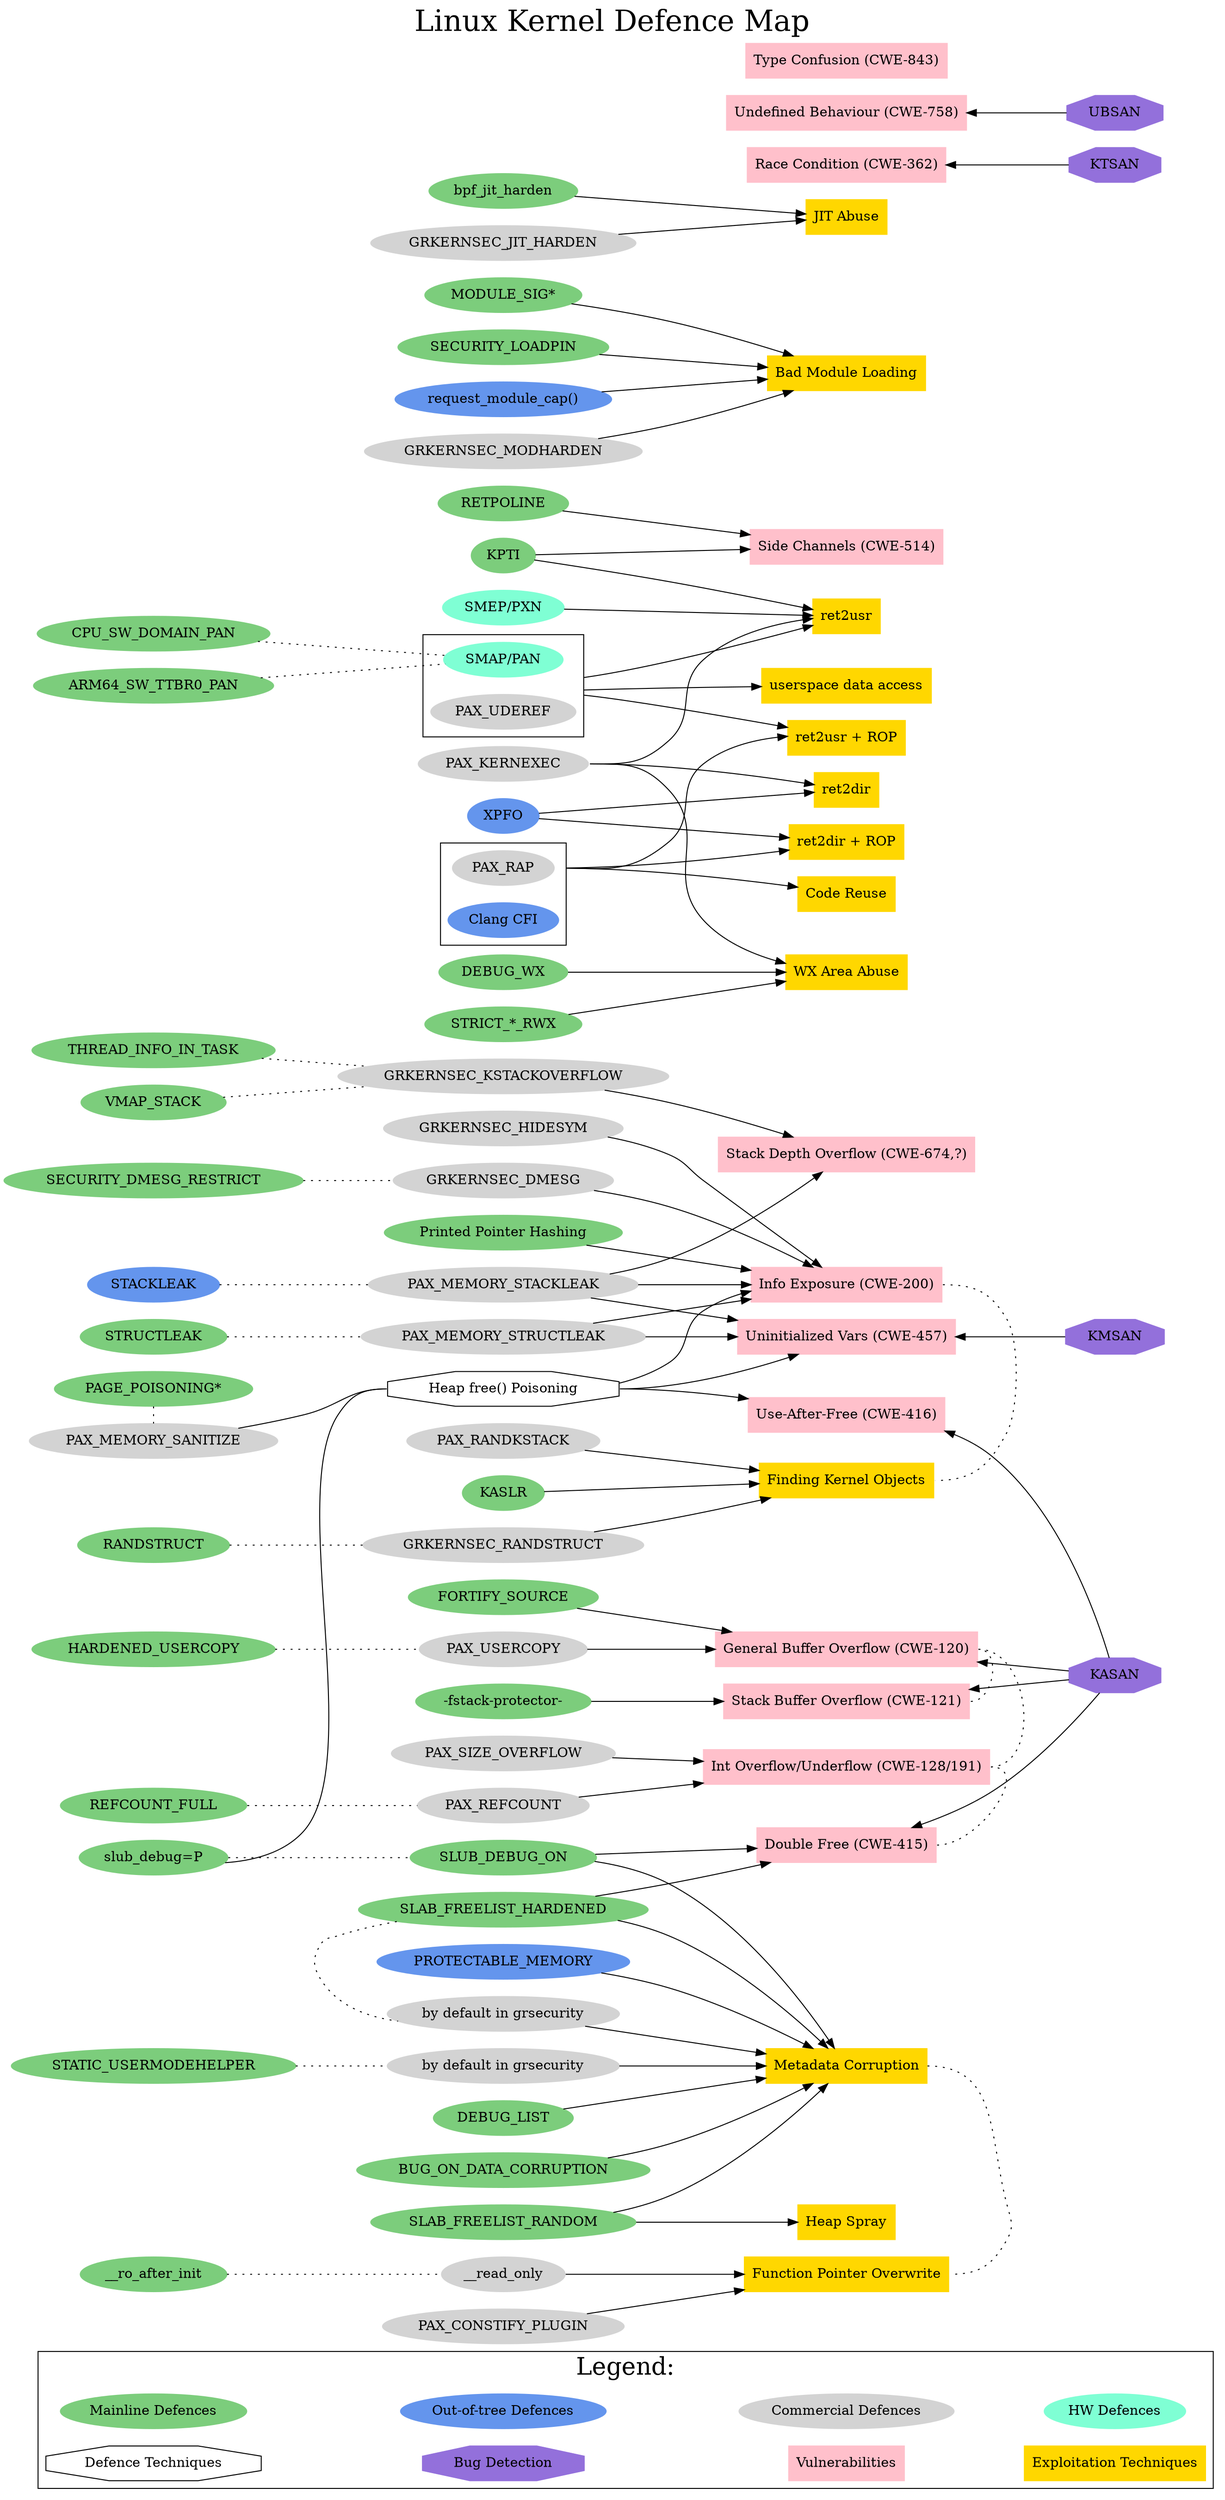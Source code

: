 //
// Linux Kernel Defence Map (for v4.16) shows the relations between:
//  - vulnerability classes / exploitation techniques,
//  - kernel defences,
//  - bug detection means.
//
// N.B. The node connections don't mean "full mitigation". These connections
// represent some kind of relation. So ideally, this map should help to navigate
// in documentation and Linux kernel sources.
//
// It is written in DOT language.
// How to generate png:
//    dot -Tpng linux-kernel-defence-map.dot -o linux-kernel-defence-map.png
//
// TODO:
//    - Attack surface reduction (like seccomp, LSM)
//
// References:
//
//  - The State of Kernel Self Protection by Kees Cook
//     https://outflux.net/slides/2018/lca/kspp.pdf
//
//  - grsecurity features
//     https://grsecurity.net/features.php
//
//  - Linux kernel security documentation:
//     https://www.kernel.org/doc/html/latest/security/self-protection.html
//
//  - Linux kernel mitigation checklist by Shawn C
//     https://github.com/hardenedlinux/grsecurity-101-tutorials/blob/master/kernel_mitigation.md
//

digraph {
  labelloc=top;
  fontsize=30;
  label="Linux Kernel Defence Map";
  compound=true;

  rankdir=LR;
  node [style=filled];

  subgraph cluster_legend {
    fontsize=25;
    label="Legend:";

    "Mainline Defences" [shape=oval, color=palegreen3];
    "Out-of-tree Defences" [shape=oval, color=cornflowerblue];
    "Commercial Defences" [shape=oval, color=lightgrey];
    "HW Defences" [shape=oval, color=aquamarine];
    "Defence Techniques" [shape=octagon, color=black, style=solid];
    "Bug Detection" [shape=octagon, color=mediumpurple];
    "Vulnerabilities" [shape=box, color=pink];
    "Exploitation Techniques" [shape=box, color=gold];
  }

  // For pretty legend layout:
  edge [arrowhead=none, style=invis];
  "Mainline Defences" -> "Out-of-tree Defences" -> "Commercial Defences" -> "HW Defences";
  "Defence Techniques" -> "Bug Detection" -> "Vulnerabilities" -> "Exploitation Techniques";


  // Defences
  {
    rank=same;

    // Defence Techniques
    node [shape=octagon, color=black, style=solid];
    "Heap free() Poisoning";

    // Mainline Defences
    node [shape=oval, color=palegreen3, style=filled];
    "-fstack-protector-";
    "FORTIFY_SOURCE";
    "DEBUG_LIST";
    "SLUB_DEBUG_ON";
    "SLAB_FREELIST_HARDENED";
    "KPTI";
    "SLAB_FREELIST_RANDOM";
    "Printed Pointer Hashing";
    "KASLR";
    "STRICT_*_RWX";
    "DEBUG_WX";
    "BUG_ON_DATA_CORRUPTION";
    "MODULE_SIG*";
    "SECURITY_LOADPIN";
    "RETPOLINE";
    "bpf_jit_harden";

    // Out-of-tree Defences
    node [shape=oval, color=cornflowerblue];
    "XPFO";
    "PROTECTABLE_MEMORY";
    "request_module_cap()";

    // Commercial Defences
    node [shape=oval, color=lightgrey];
    "GRKERNSEC_KSTACKOVERFLOW";
    "PAX_REFCOUNT";
    "PAX_SIZE_OVERFLOW";
    "PAX_USERCOPY";
    "PAX_KERNEXEC";
    "GRKERNSEC_HIDESYM";
    "GRKERNSEC_RANDSTRUCT";
    "PAX_CONSTIFY_PLUGIN";
    "PAX_RANDKSTACK";
    "GRKERNSEC_JIT_HARDEN";
    "PAX_MEMORY_STRUCTLEAK";
    "PAX_MEMORY_STACKLEAK";
    "GRKERNSEC_MODHARDEN";
    "__read_only";
    "GRKERNSEC_DMESG";
    grsecurity_hardened_freelist [label="by default in grsecurity"];
    grsecurity_hardened_usermodehelper [label="by default in grsecurity"];

    // HW Defences
    node [shape=oval, color=aquamarine];
    "SMEP/PXN";
  }

  subgraph cluster_smap_pan_uderef {
    label="";
    "SMAP/PAN" [shape=oval, color=aquamarine]; // HW Defence
    "PAX_UDEREF" [shape=oval, color=lightgrey]; // Commercial Defence
  }

  subgraph cluster_cfi {
    label="";
    "PAX_RAP" [shape=oval, color=lightgrey]; // Commercial Defence
    "Clang CFI" [shape=oval, color=cornflowerblue]; // Out-of-tree Defence
  }

  // Defences: child nodes and relations
  {
    rank=same;

    // Mainline Defences
    node [shape=oval, color=palegreen3];
    "REFCOUNT_FULL";
    "HARDENED_USERCOPY";
    "PAGE_POISONING*";
    "VMAP_STACK";
    "THREAD_INFO_IN_TASK";
    "RANDSTRUCT";
    "STRUCTLEAK";
    "__ro_after_init";
    "SECURITY_DMESG_RESTRICT";
    "CPU_SW_DOMAIN_PAN";
    "ARM64_SW_TTBR0_PAN";
    "STATIC_USERMODEHELPER";
    "slub_debug=P";

    // Commercial Defences
    node [shape=oval, color=lightgrey];
    "PAX_MEMORY_SANITIZE";

    // Out-of-tree Defences
    node [shape=oval, color=cornflowerblue];
    "STACKLEAK";
  }

  edge [style=dotted, arrowhead=none, dir=none, headport=_, tailport=_];
  "REFCOUNT_FULL" -> "PAX_REFCOUNT";
  "HARDENED_USERCOPY" -> "PAX_USERCOPY";
  "PAGE_POISONING*" -> "PAX_MEMORY_SANITIZE";
  "VMAP_STACK" -> "GRKERNSEC_KSTACKOVERFLOW";
  "THREAD_INFO_IN_TASK" -> "GRKERNSEC_KSTACKOVERFLOW";
  "RANDSTRUCT" -> "GRKERNSEC_RANDSTRUCT";
  "STRUCTLEAK" -> "PAX_MEMORY_STRUCTLEAK";
  "__ro_after_init" -> "__read_only";
  "SECURITY_DMESG_RESTRICT" -> "GRKERNSEC_DMESG";
  "STACKLEAK" -> "PAX_MEMORY_STACKLEAK";
  "CPU_SW_DOMAIN_PAN" -> "SMAP/PAN";
  "ARM64_SW_TTBR0_PAN" -> "SMAP/PAN";
  "STATIC_USERMODEHELPER" -> grsecurity_hardened_usermodehelper;
  "SLAB_FREELIST_HARDENED" -> grsecurity_hardened_freelist;
  "PAX_MEMORY_SANITIZE" -> "Heap free() Poisoning":w [style=filled];
  "slub_debug=P" -> "Heap free() Poisoning":w [style=filled];
  "slub_debug=P" -> "SLUB_DEBUG_ON";


  // Vulnerabilities and Exploitation Techniques
  {
    rank=same;

    // Vulnerabilities
    node [shape=box, color=pink];
    "Stack Depth Overflow (CWE-674,?)";
    "General Buffer Overflow (CWE-120)";
    "Stack Buffer Overflow (CWE-121)";
    "Int Overflow/Underflow (CWE-128/191)";
    "Uninitialized Vars (CWE-457)";
    "Use-After-Free (CWE-416)";
    "Double Free (CWE-415)";
    "Info Exposure (CWE-200)";
    "Race Condition (CWE-362)";
    "Undefined Behaviour (CWE-758)";
    "Type Confusion (CWE-843)";
    "Side Channels (CWE-514)";

    // Exploitation Techniques
    node [shape=box, color=gold];
    "Metadata Corruption";
    "Function Pointer Overwrite";
    "Heap Spray";
    "Code Reuse";
    "ret2usr";
    "userspace data access";
    "ret2usr + ROP";
    "ret2dir";
    "ret2dir + ROP";
    "Finding Kernel Objects";
    "JIT Abuse";
    "WX Area Abuse";
    "Bad Module Loading";
  }

  edge [style=dotted, arrowhead=none, dir=none, headport=e, tailport=e];
  "General Buffer Overflow (CWE-120)" -> "Stack Buffer Overflow (CWE-121)";
  "General Buffer Overflow (CWE-120)" -> "Int Overflow/Underflow (CWE-128/191)";
  "Int Overflow/Underflow (CWE-128/191)" -> "Double Free (CWE-415)";
  "Info Exposure (CWE-200)" -> "Finding Kernel Objects";
  "Metadata Corruption" -> "Function Pointer Overwrite";


  // Bug Detection Means
  {
    rank=same;
    node [shape=octagon, color=mediumpurple];

    "KASAN";
    "UBSAN";
    "KMSAN";
    "KTSAN";
  }


  // Relations: Bug Detection Means vs Vulnerabilities
  edge [style=solid, arrowhead=normal, dir=back, headport=_, tailport=_];
  "General Buffer Overflow (CWE-120)" -> "KASAN";
  "Stack Buffer Overflow (CWE-121)" -> "KASAN";
  "Use-After-Free (CWE-416)" -> "KASAN";
  "Double Free (CWE-415)" -> "KASAN";
  "Undefined Behaviour (CWE-758)" -> "UBSAN";
  "Uninitialized Vars (CWE-457)" -> "KMSAN";
  "Race Condition (CWE-362)" -> "KTSAN";


  // Relations: Defences vs Vulnerabilities and Exploitation Techniques
  edge [style=solid, arrowhead=normal, dir=forward, headport=_, tailport=_];
  "GRKERNSEC_KSTACKOVERFLOW" -> "Stack Depth Overflow (CWE-674,?)";
  "PAX_MEMORY_STACKLEAK" -> "Stack Depth Overflow (CWE-674,?)";

  "PAX_USERCOPY" -> "General Buffer Overflow (CWE-120)";
  "FORTIFY_SOURCE" -> "General Buffer Overflow (CWE-120)";

  "-fstack-protector-" -> "Stack Buffer Overflow (CWE-121)";

  "PAX_REFCOUNT" -> "Int Overflow/Underflow (CWE-128/191)";
  "PAX_SIZE_OVERFLOW" -> "Int Overflow/Underflow (CWE-128/191)";

  "PAX_MEMORY_STACKLEAK" -> "Uninitialized Vars (CWE-457)";
  "PAX_MEMORY_STRUCTLEAK" -> "Uninitialized Vars (CWE-457)";
  "Heap free() Poisoning":e -> "Uninitialized Vars (CWE-457)";

  "Heap free() Poisoning":e -> "Use-After-Free (CWE-416)";

  "SLUB_DEBUG_ON" -> "Double Free (CWE-415)";
  "SLAB_FREELIST_HARDENED" -> "Double Free (CWE-415)";

  "PAX_MEMORY_STACKLEAK" -> "Info Exposure (CWE-200)";
  "GRKERNSEC_HIDESYM" -> "Info Exposure (CWE-200)";
  "Printed Pointer Hashing" -> "Info Exposure (CWE-200)";
  "Heap free() Poisoning" -> "Info Exposure (CWE-200)";
  "PAX_MEMORY_STRUCTLEAK" -> "Info Exposure (CWE-200)";
  "GRKERNSEC_DMESG" -> "Info Exposure (CWE-200)";

  "KPTI" -> "Side Channels (CWE-514)";
  "RETPOLINE" -> "Side Channels (CWE-514)";

  "DEBUG_LIST" -> "Metadata Corruption";
  "BUG_ON_DATA_CORRUPTION" -> "Metadata Corruption";
  "SLUB_DEBUG_ON" -> "Metadata Corruption";
  "SLAB_FREELIST_RANDOM" -> "Metadata Corruption";
  "SLAB_FREELIST_HARDENED" -> "Metadata Corruption";
  "PROTECTABLE_MEMORY" -> "Metadata Corruption";
  grsecurity_hardened_usermodehelper -> "Metadata Corruption";
  grsecurity_hardened_freelist -> "Metadata Corruption";

  "PAX_CONSTIFY_PLUGIN" -> "Function Pointer Overwrite";
  "__read_only" -> "Function Pointer Overwrite";

  "SLAB_FREELIST_RANDOM" -> "Heap Spray";

  "PAX_RAP":e -> "Code Reuse" [ltail=cluster_cfi];

  "PAX_KERNEXEC":e -> "ret2usr";
  "KPTI" -> "ret2usr";
  "SMEP/PXN" -> "ret2usr";
  "SMAP/PAN":se -> "ret2usr" [ltail=cluster_smap_pan_uderef];

  "PAX_UDEREF":ne -> "userspace data access" [ltail=cluster_smap_pan_uderef];

  "PAX_UDEREF":ne -> "ret2usr + ROP" [ltail=cluster_smap_pan_uderef];
  "PAX_RAP":e -> "ret2usr + ROP" [ltail=cluster_cfi];

  "PAX_KERNEXEC":e -> "ret2dir";
  "XPFO" -> "ret2dir";

  "XPFO" -> "ret2dir + ROP";
  "PAX_RAP":e -> "ret2dir + ROP" [ltail=cluster_cfi];

  "KASLR" -> "Finding Kernel Objects";
  "GRKERNSEC_RANDSTRUCT" -> "Finding Kernel Objects";
  "PAX_RANDKSTACK" -> "Finding Kernel Objects";

  "GRKERNSEC_JIT_HARDEN" -> "JIT Abuse";
  "bpf_jit_harden" -> "JIT Abuse";

  "PAX_KERNEXEC":e -> "WX Area Abuse";
  "STRICT_*_RWX" -> "WX Area Abuse";
  "DEBUG_WX" -> "WX Area Abuse";

  "GRKERNSEC_MODHARDEN" -> "Bad Module Loading";
  "MODULE_SIG*" -> "Bad Module Loading";
  "SECURITY_LOADPIN" -> "Bad Module Loading";
  "request_module_cap()" -> "Bad Module Loading";
}
